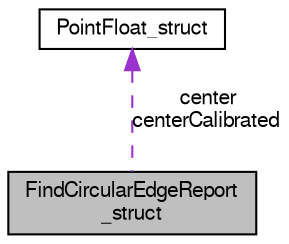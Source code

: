 digraph "FindCircularEdgeReport_struct"
{
  bgcolor="transparent";
  edge [fontname="FreeSans",fontsize="10",labelfontname="FreeSans",labelfontsize="10"];
  node [fontname="FreeSans",fontsize="10",shape=record];
  Node1 [label="FindCircularEdgeReport\l_struct",height=0.2,width=0.4,color="black", fillcolor="grey75", style="filled" fontcolor="black"];
  Node2 -> Node1 [dir="back",color="darkorchid3",fontsize="10",style="dashed",label=" center\ncenterCalibrated" ,fontname="FreeSans"];
  Node2 [label="PointFloat_struct",height=0.2,width=0.4,color="black",URL="$struct_point_float__struct.html"];
}
